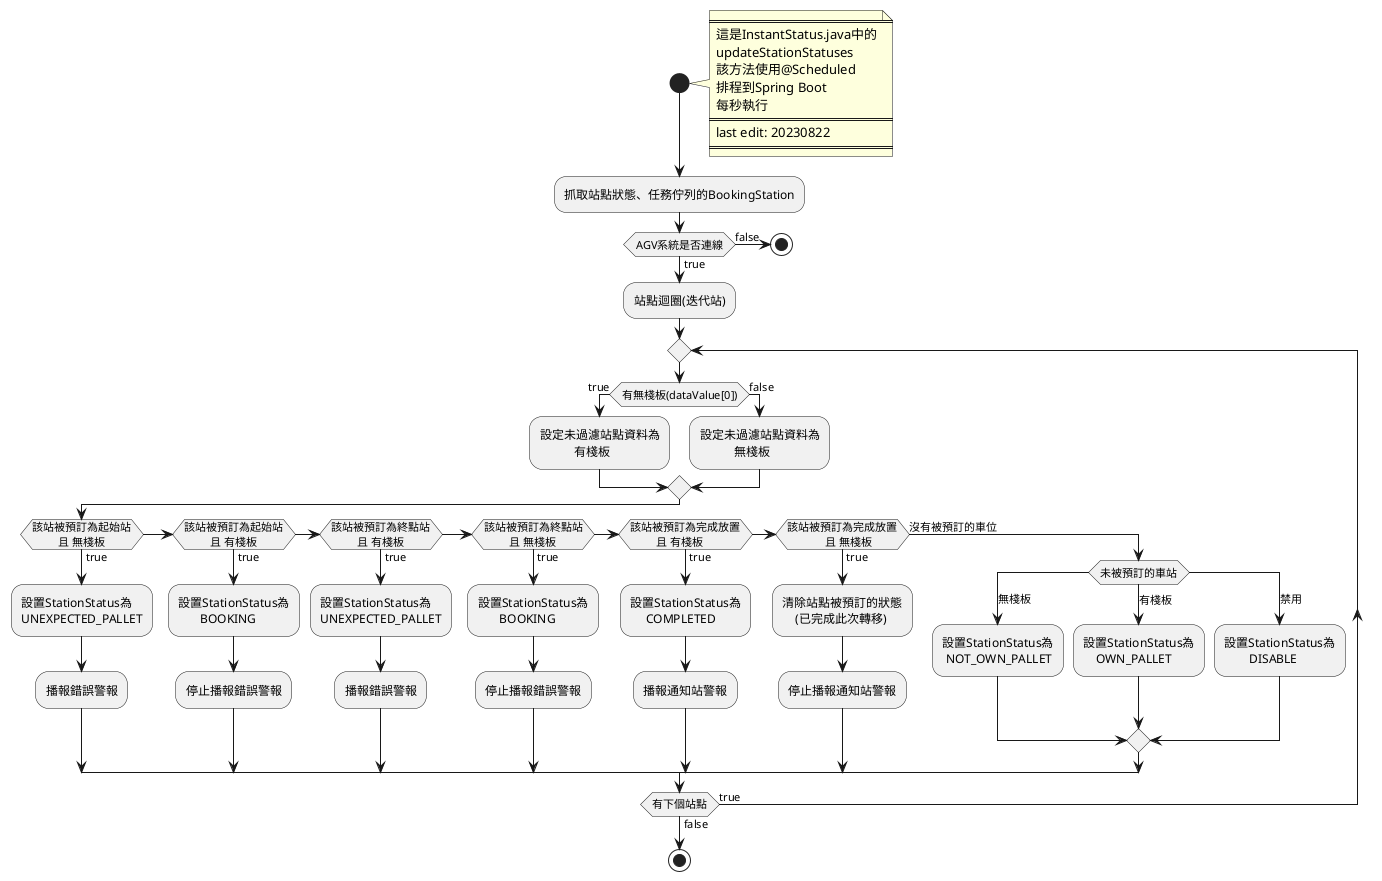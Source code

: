 @startuml
start
note right
  ====
  這是InstantStatus.java中的
  updateStationStatuses
  該方法使用@Scheduled
  排程到Spring Boot
  每秒執行
  ====
  last edit: 20230822
  ====
end note
:抓取站點狀態、任務佇列的BookingStation;
if (AGV系統是否連線) then (true)
  :站點迴圈(迭代站);
  repeat
    if (有無棧板(dataValue[0])) then (true)
      :設定未過濾站點資料為
                 有棧板;
    else (false)
      :設定未過濾站點資料為
                 無棧板;
    endif

    if (該站被預訂為起始站
         且 無棧板) then (true)
      :設置StationStatus為
      UNEXPECTED_PALLET;
      :播報錯誤警報;
    else if (該站被預訂為起始站
         且 有棧板) then (true)
      :設置StationStatus為
             BOOKING;
      :停止播報錯誤警報;
    else if (該站被預訂為終點站
         且 有棧板) then (true)
      :設置StationStatus為
      UNEXPECTED_PALLET;
      :播報錯誤警報;
    else if (該站被預訂為終點站
         且 無棧板) then (true)
      :設置StationStatus為
             BOOKING;
      :停止播報錯誤警報;
    else if (該站被預訂為完成放置
         且 有棧板) then (true)
      :設置StationStatus為
           COMPLETED;
      :播報通知站警報;
    else if (該站被預訂為完成放置
             且 無棧板) then (true)
      :清除站點被預訂的狀態
          (已完成此次轉移);
      :停止播報通知站警報;
    else (沒有被預訂的車位)
      switch (未被預訂的車站)
        case (無棧板)
          :設置StationStatus為
           NOT_OWN_PALLET;
        case (有棧板)
          :設置StationStatus為
              OWN_PALLET;
        case (禁用)
          :設置StationStatus為
                  DISABLE;
      endswitch
    endif
  repeat while (有下個站點) is (true) not (false)

else (false)
  stop

endif
stop
@enduml
